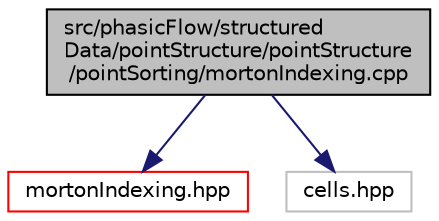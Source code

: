 digraph "src/phasicFlow/structuredData/pointStructure/pointStructure/pointSorting/mortonIndexing.cpp"
{
 // LATEX_PDF_SIZE
  edge [fontname="Helvetica",fontsize="10",labelfontname="Helvetica",labelfontsize="10"];
  node [fontname="Helvetica",fontsize="10",shape=record];
  Node1 [label="src/phasicFlow/structured\lData/pointStructure/pointStructure\l/pointSorting/mortonIndexing.cpp",height=0.2,width=0.4,color="black", fillcolor="grey75", style="filled", fontcolor="black",tooltip=" "];
  Node1 -> Node2 [color="midnightblue",fontsize="10",style="solid",fontname="Helvetica"];
  Node2 [label="mortonIndexing.hpp",height=0.2,width=0.4,color="red", fillcolor="white", style="filled",URL="$mortonIndexing_8hpp.html",tooltip=" "];
  Node1 -> Node87 [color="midnightblue",fontsize="10",style="solid",fontname="Helvetica"];
  Node87 [label="cells.hpp",height=0.2,width=0.4,color="grey75", fillcolor="white", style="filled",tooltip=" "];
}
